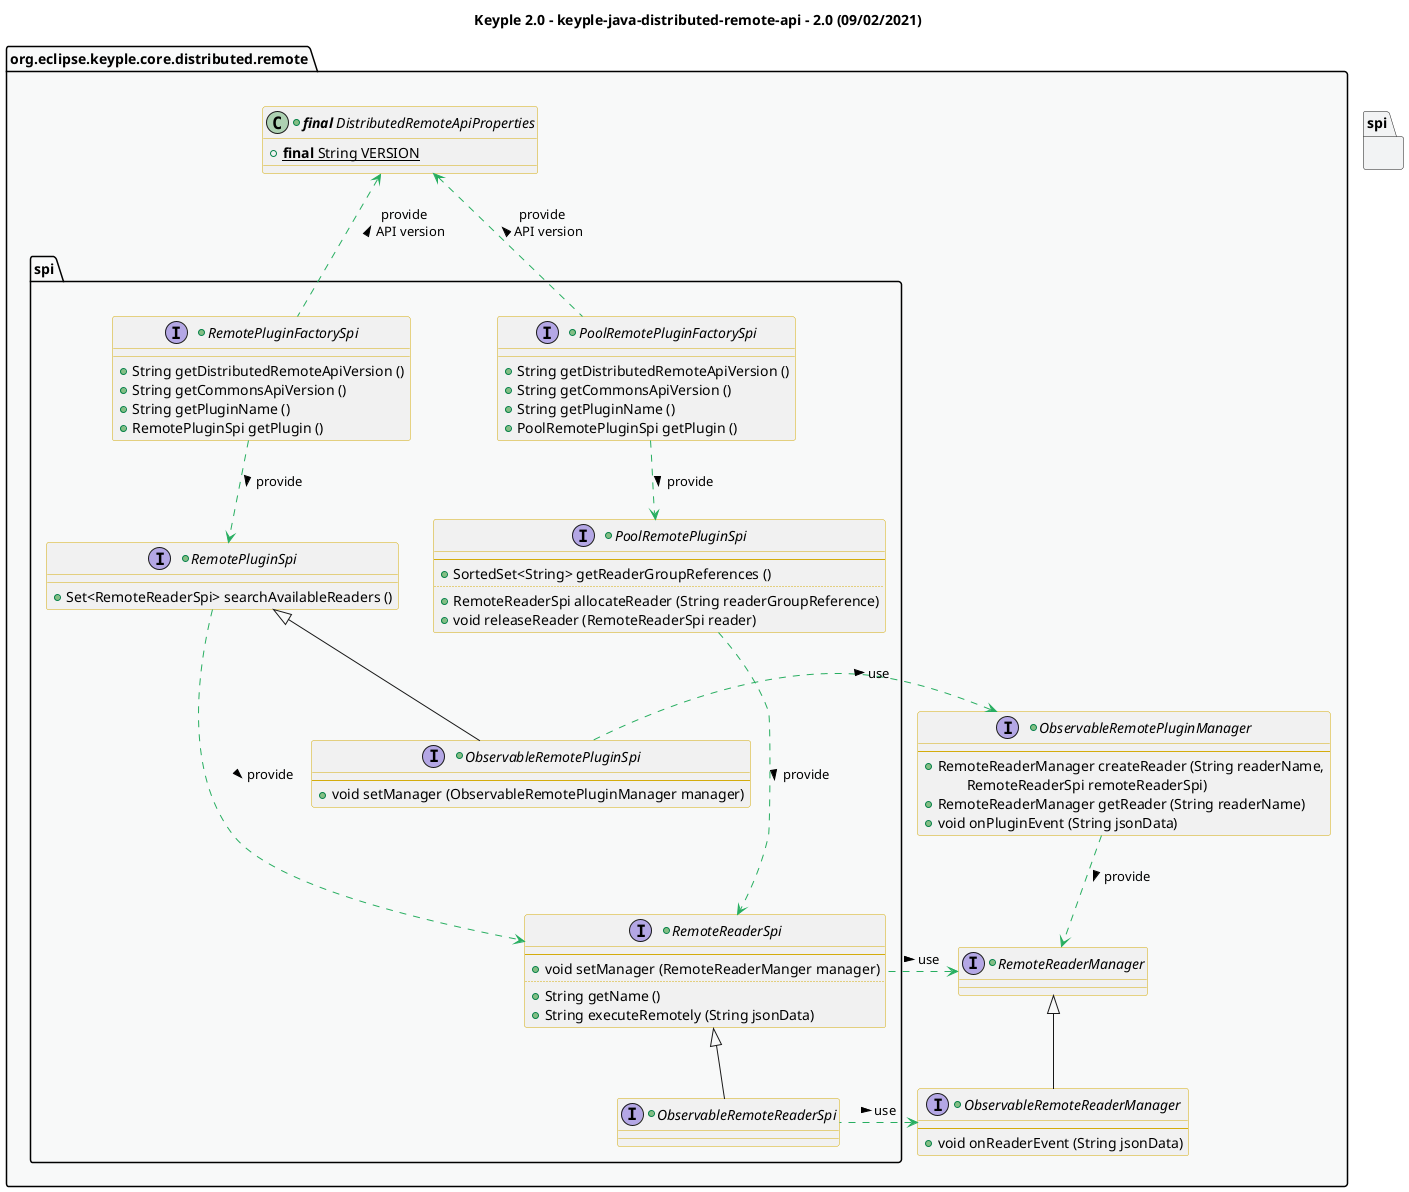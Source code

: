 @startuml
title
    Keyple 2.0 - keyple-java-distributed-remote-api - 2.0 (09/02/2021)
end title

' == THEME ==

'Couleurs issues de : https://htmlcolorcodes.com/fr/tableau-de-couleur/tableau-de-couleur-design-plat/
!define C_GREY1 F8F9F9
!define C_GREY2 F2F3F4
!define C_GREY3 E5E7E9
!define C_GREY4 D7DBDD
!define C_GREY5 CACFD2
!define C_GREY6 BDC3C7
!define C_LINK 3498DB
!define C_USE 27AE60

skinparam Shadowing false
skinparam ClassFontStyle italic
skinparam ClassBorderColor #D4AC0D
skinparam stereotypeABorderColor #A9DCDF
skinparam stereotypeIBorderColor #B4A7E5
skinparam stereotypeCBorderColor #ADD1B2
skinparam stereotypeEBorderColor #EB93DF
' Red
skinparam ClassBackgroundColor<<red>> #FDEDEC
skinparam ClassBorderColor<<red>> #E74C3C
hide <<red>> stereotype
' Purple
skinparam ClassBackgroundColor<<purple>> #F4ECF7
skinparam ClassBorderColor<<purple>> #8E44AD
hide <<purple>> stereotype
' blue
skinparam ClassBackgroundColor<<blue>> #EBF5FB
skinparam ClassBorderColor<<blue>> #3498DB
hide <<blue>> stereotype
' Green
skinparam ClassBackgroundColor<<green>> #E9F7EF
skinparam ClassBorderColor<<green>> #27AE60
hide <<green>> stereotype
' Grey
skinparam ClassBackgroundColor<<grey>> #EAECEE
skinparam ClassBorderColor<<grey>> #2C3E50
hide <<grey>> stereotype

' == CONTENT ==

package "org.eclipse.keyple.core.distributed.remote" as api {
    +class "**final** DistributedRemoteApiProperties" as ApiProperties {
        +{static} **final** String VERSION
    }
    +interface ObservableRemotePluginManager {
        --
        +RemoteReaderManager createReader (String readerName,
            \tRemoteReaderSpi remoteReaderSpi)
        +RemoteReaderManager getReader (String readerName)
        +void onPluginEvent (String jsonData)
    }
    +interface RemoteReaderManager {
    }
    +interface ObservableRemoteReaderManager extends RemoteReaderManager {
        --
        +void onReaderEvent (String jsonData)
    }
    package spi {
        +interface RemoteReaderSpi {
            --
            +void setManager (RemoteReaderManger manager)
            ..
            +String getName ()
            +String executeRemotely (String jsonData)
        }
        +interface ObservableRemoteReaderSpi extends RemoteReaderSpi {
        }
        +interface RemotePluginSpi {
            +Set<RemoteReaderSpi> searchAvailableReaders ()
        }
        +interface ObservableRemotePluginSpi extends RemotePluginSpi {
            --
            +void setManager (ObservableRemotePluginManager manager)
        }
        +interface PoolRemotePluginSpi {
            --
            +SortedSet<String> getReaderGroupReferences ()
            ..
            +RemoteReaderSpi allocateReader (String readerGroupReference)
            +void releaseReader (RemoteReaderSpi reader)
        }
        +interface RemotePluginFactorySpi {
            +String getDistributedRemoteApiVersion ()
            +String getCommonsApiVersion ()
            +String getPluginName ()
            +RemotePluginSpi getPlugin ()
        }
        +interface PoolRemotePluginFactorySpi {
            +String getDistributedRemoteApiVersion ()
            +String getCommonsApiVersion ()
            +String getPluginName ()
            +PoolRemotePluginSpi getPlugin ()
        }
    }
}

' Associations

ObservableRemotePluginManager ..> RemoteReaderManager #C_USE : provide >

RemotePluginFactorySpi .up.> ApiProperties #C_USE : provide\nAPI version <
RemotePluginFactorySpi ..> RemotePluginSpi #C_USE : provide >

PoolRemotePluginFactorySpi .up.> ApiProperties #C_USE : provide\nAPI version <
PoolRemotePluginFactorySpi ..> PoolRemotePluginSpi #C_USE : provide >

RemotePluginSpi ..> RemoteReaderSpi #C_USE : provide >

ObservableRemotePluginSpi .left.> ObservableRemotePluginManager #C_USE : use >

PoolRemotePluginSpi ..> RemoteReaderSpi #C_USE : provide >

RemoteReaderSpi .left.> RemoteReaderManager #C_USE : use >

ObservableRemoteReaderSpi .left.> ObservableRemoteReaderManager #C_USE : use >

' == LAYOUT ==

PoolRemotePluginSpi -[hidden]- ObservableRemotePluginSpi

ObservableRemotePluginSpi -[hidden]- RemoteReaderSpi

' == STYLE ==

package api #C_GREY1 {}
package spi #C_GREY2 {}

@enduml
